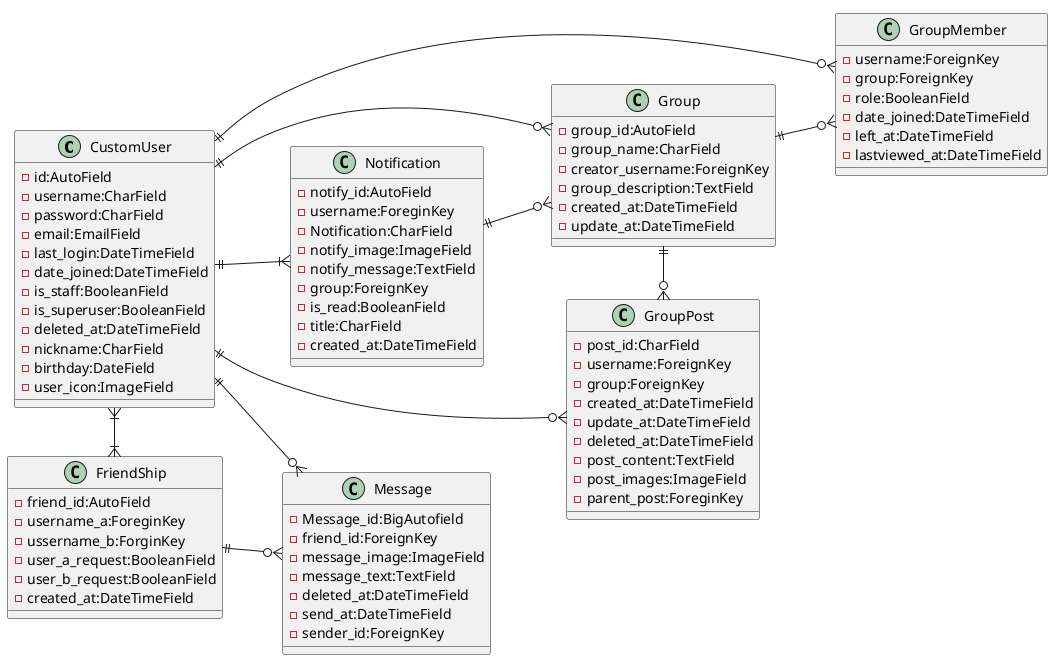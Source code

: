 ' 10/31
@startuml クラス図
left to right direction
class CustomUser{
    - id:AutoField
    - username:CharField
    - password:CharField
    - email:EmailField
    - last_login:DateTimeField
    - date_joined:DateTimeField
    - is_staff:BooleanField
    - is_superuser:BooleanField
    - deleted_at:DateTimeField
    - nickname:CharField
    - birthday:DateField
    - user_icon:ImageField
}

class FriendShip{
    - friend_id:AutoField
    - username_a:ForeginKey
    - ussername_b:ForginKey
    - user_a_request:BooleanField
    - user_b_request:BooleanField
    - created_at:DateTimeField
}

class Message{
    - Message_id:BigAutofield
    - friend_id:ForeignKey
    - message_image:ImageField
    - message_text:TextField
    - deleted_at:DateTimeField
    - send_at:DateTimeField
    - sender_id:ForeignKey
}

class Notification{
    - notify_id:AutoField
    - username:ForeginKey
    - Notification:CharField
    - notify_image:ImageField
    - notify_message:TextField
    - group:ForeignKey
    - is_read:BooleanField
    - title:CharField
    - created_at:DateTimeField
}

class Group{
    - group_id:AutoField
    - group_name:CharField
    - creator_username:ForeignKey
    - group_description:TextField
    - created_at:DateTimeField
    - update_at:DateTimeField
}

class GroupMember{
    - username:ForeignKey
    - group:ForeignKey
    - role:BooleanField
    - date_joined:DateTimeField
    - left_at:DateTimeField
    - lastviewed_at:DateTimeField
}

class GroupPost{
    - post_id:CharField
    - username:ForeignKey
    - group:ForeignKey
    - created_at:DateTimeField
    - update_at:DateTimeField
    - deleted_at:DateTimeField
    - post_content:TextField
    - post_images:ImageField
    - parent_post:ForeginKey
}

'ユーザ関係
CustomUser }|-|{ FriendShip
CustomUser ||--|{  Notification
CustomUser ||--o{ Message
CustomUser ||--o{ GroupMember
CustomUser ||--o{ Group
CustomUser ||--o{ GroupPost


'フレンド
FriendShip ||-o{ Message

'通知
Group ||--o{ GroupMember
Group ||-o{ GroupPost

Notification||--o{ Group

@enduml